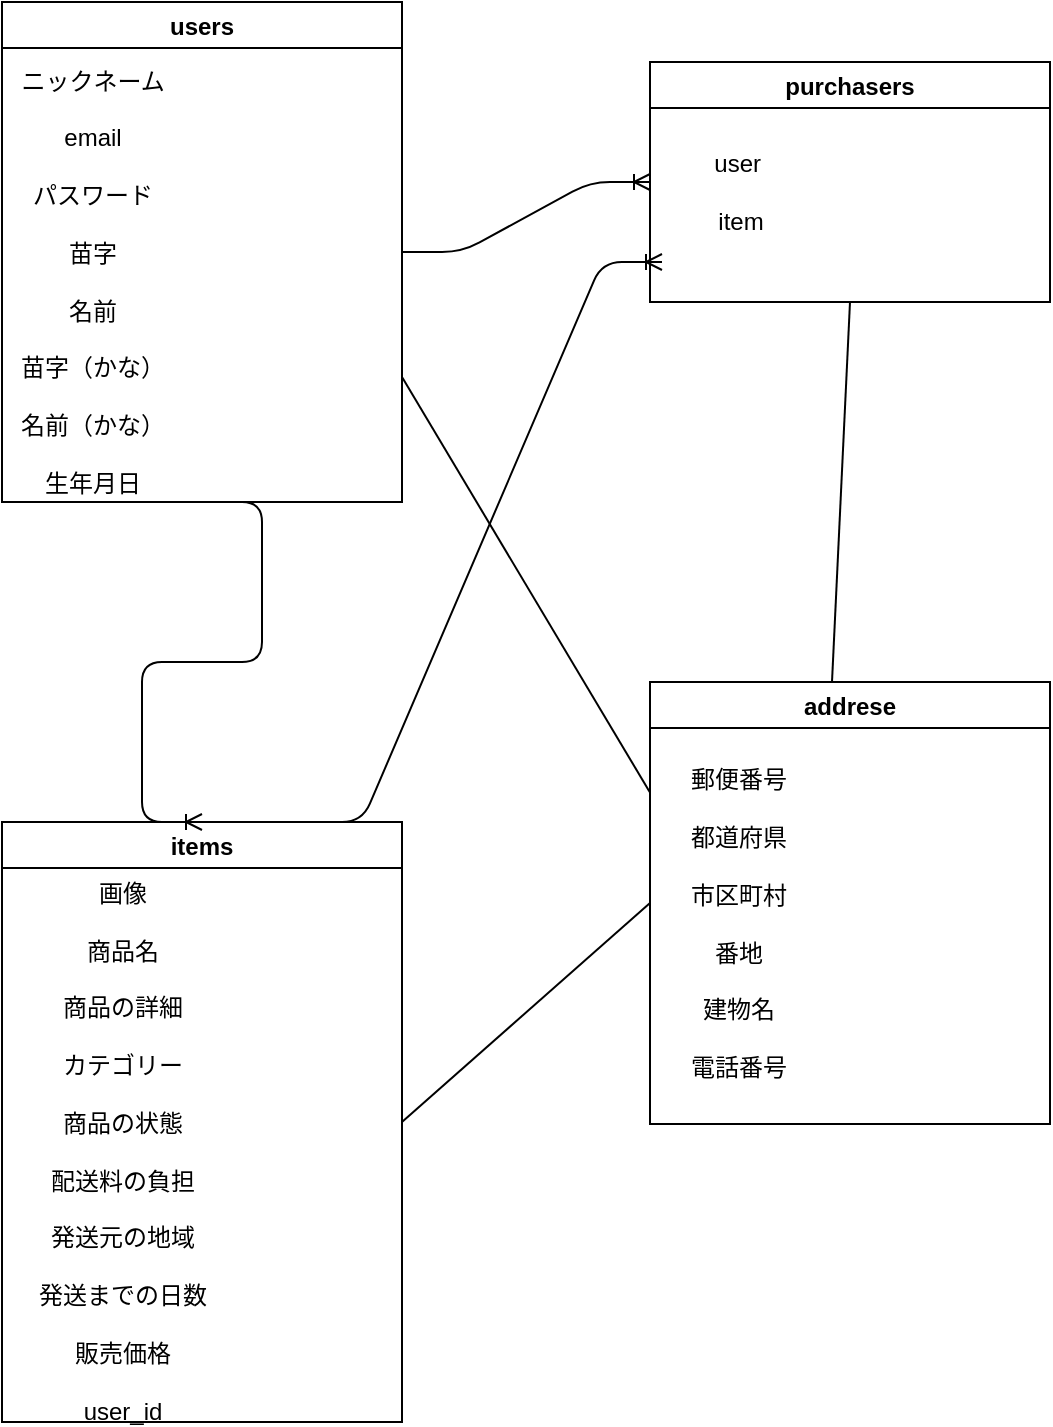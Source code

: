 <mxfile version="13.1.3">
    <diagram id="6hGFLwfOUW9BJ-s0fimq" name="Page-1">
        <mxGraphModel dx="536" dy="475" grid="1" gridSize="10" guides="1" tooltips="1" connect="1" arrows="1" fold="1" page="1" pageScale="1" pageWidth="827" pageHeight="1169" math="0" shadow="0">
            <root>
                <mxCell id="0"/>
                <mxCell id="1" parent="0"/>
                <mxCell id="12" value="users" style="swimlane;" vertex="1" parent="1">
                    <mxGeometry x="90" y="210" width="200" height="250" as="geometry"/>
                </mxCell>
                <mxCell id="15" value="ニックネーム&lt;br&gt;&lt;br&gt;email&lt;br&gt;&lt;br&gt;パスワード&lt;br&gt;&lt;br&gt;苗字&lt;br&gt;&lt;br&gt;名前&lt;br&gt;&lt;br&gt;苗字（かな）&lt;br&gt;&lt;br&gt;名前（かな）&lt;br&gt;&lt;br&gt;生年月日" style="text;html=1;align=center;verticalAlign=middle;resizable=0;points=[];autosize=1;" vertex="1" parent="12">
                    <mxGeometry y="30" width="90" height="220" as="geometry"/>
                </mxCell>
                <mxCell id="16" value="items" style="swimlane;" vertex="1" parent="1">
                    <mxGeometry x="90" y="620" width="200" height="300" as="geometry"/>
                </mxCell>
                <mxCell id="19" value="画像&lt;br&gt;&lt;br&gt;商品名&lt;br&gt;&lt;br&gt;商品の詳細&lt;br&gt;&lt;br&gt;カテゴリー&lt;br&gt;&lt;br&gt;商品の状態&lt;br&gt;&lt;br&gt;配送料の負担&lt;br&gt;&lt;br&gt;発送元の地域&lt;br&gt;&lt;br&gt;発送までの日数&lt;br&gt;&lt;br&gt;販売価格&lt;br&gt;&lt;br&gt;user_id&lt;br&gt;" style="text;html=1;align=center;verticalAlign=middle;resizable=0;points=[];autosize=1;" vertex="1" parent="16">
                    <mxGeometry x="10" y="30" width="100" height="270" as="geometry"/>
                </mxCell>
                <mxCell id="20" value="purchasers" style="swimlane;" vertex="1" parent="1">
                    <mxGeometry x="414" y="240" width="200" height="120" as="geometry"/>
                </mxCell>
                <mxCell id="21" value="user&amp;nbsp;&lt;br&gt;&lt;br&gt;item" style="text;html=1;align=center;verticalAlign=middle;resizable=0;points=[];autosize=1;" vertex="1" parent="20">
                    <mxGeometry x="25" y="40" width="40" height="50" as="geometry"/>
                </mxCell>
                <mxCell id="23" value="addrese" style="swimlane;" vertex="1" parent="1">
                    <mxGeometry x="414" y="550" width="200" height="221" as="geometry"/>
                </mxCell>
                <mxCell id="24" value="郵便番号&lt;br&gt;&lt;br&gt;都道府県&lt;br&gt;&lt;br&gt;市区町村&lt;br&gt;&lt;br&gt;番地&lt;br&gt;&lt;br&gt;建物名&lt;br&gt;&lt;br&gt;電話番号" style="text;html=1;align=center;verticalAlign=middle;resizable=0;points=[];autosize=1;" vertex="1" parent="23">
                    <mxGeometry x="14" y="41" width="60" height="160" as="geometry"/>
                </mxCell>
                <mxCell id="26" value="" style="edgeStyle=entityRelationEdgeStyle;fontSize=12;html=1;endArrow=ERoneToMany;exitX=0.5;exitY=1;exitDx=0;exitDy=0;" edge="1" parent="1" source="12">
                    <mxGeometry width="100" height="100" relative="1" as="geometry">
                        <mxPoint x="210" y="650" as="sourcePoint"/>
                        <mxPoint x="190" y="620" as="targetPoint"/>
                    </mxGeometry>
                </mxCell>
                <mxCell id="28" value="" style="endArrow=none;html=1;rounded=0;exitX=1;exitY=0.5;exitDx=0;exitDy=0;entryX=0;entryY=0.5;entryDx=0;entryDy=0;" edge="1" parent="1" source="16" target="23">
                    <mxGeometry relative="1" as="geometry">
                        <mxPoint x="280" y="740" as="sourcePoint"/>
                        <mxPoint x="440" y="740" as="targetPoint"/>
                    </mxGeometry>
                </mxCell>
                <mxCell id="29" value="" style="endArrow=none;html=1;rounded=0;entryX=0.5;entryY=1;entryDx=0;entryDy=0;exitX=0.455;exitY=0;exitDx=0;exitDy=0;exitPerimeter=0;" edge="1" parent="1" source="23" target="20">
                    <mxGeometry relative="1" as="geometry">
                        <mxPoint x="270" y="430" as="sourcePoint"/>
                        <mxPoint x="430" y="430" as="targetPoint"/>
                    </mxGeometry>
                </mxCell>
                <mxCell id="36" value="" style="endArrow=none;html=1;rounded=0;exitX=1;exitY=0.75;exitDx=0;exitDy=0;entryX=0;entryY=0.25;entryDx=0;entryDy=0;" edge="1" parent="1" source="12" target="23">
                    <mxGeometry relative="1" as="geometry">
                        <mxPoint x="280" y="520" as="sourcePoint"/>
                        <mxPoint x="440" y="520" as="targetPoint"/>
                    </mxGeometry>
                </mxCell>
                <mxCell id="37" value="" style="edgeStyle=entityRelationEdgeStyle;fontSize=12;html=1;endArrow=ERoneToMany;exitX=1;exitY=0.5;exitDx=0;exitDy=0;entryX=0;entryY=0.5;entryDx=0;entryDy=0;" edge="1" parent="1" source="12" target="20">
                    <mxGeometry width="100" height="100" relative="1" as="geometry">
                        <mxPoint x="360" y="450" as="sourcePoint"/>
                        <mxPoint x="460" y="350" as="targetPoint"/>
                    </mxGeometry>
                </mxCell>
                <mxCell id="38" value="" style="edgeStyle=entityRelationEdgeStyle;fontSize=12;html=1;endArrow=ERoneToMany;exitX=0.75;exitY=0;exitDx=0;exitDy=0;" edge="1" parent="1" source="16">
                    <mxGeometry width="100" height="100" relative="1" as="geometry">
                        <mxPoint x="310" y="520" as="sourcePoint"/>
                        <mxPoint x="420" y="340" as="targetPoint"/>
                    </mxGeometry>
                </mxCell>
            </root>
        </mxGraphModel>
    </diagram>
</mxfile>